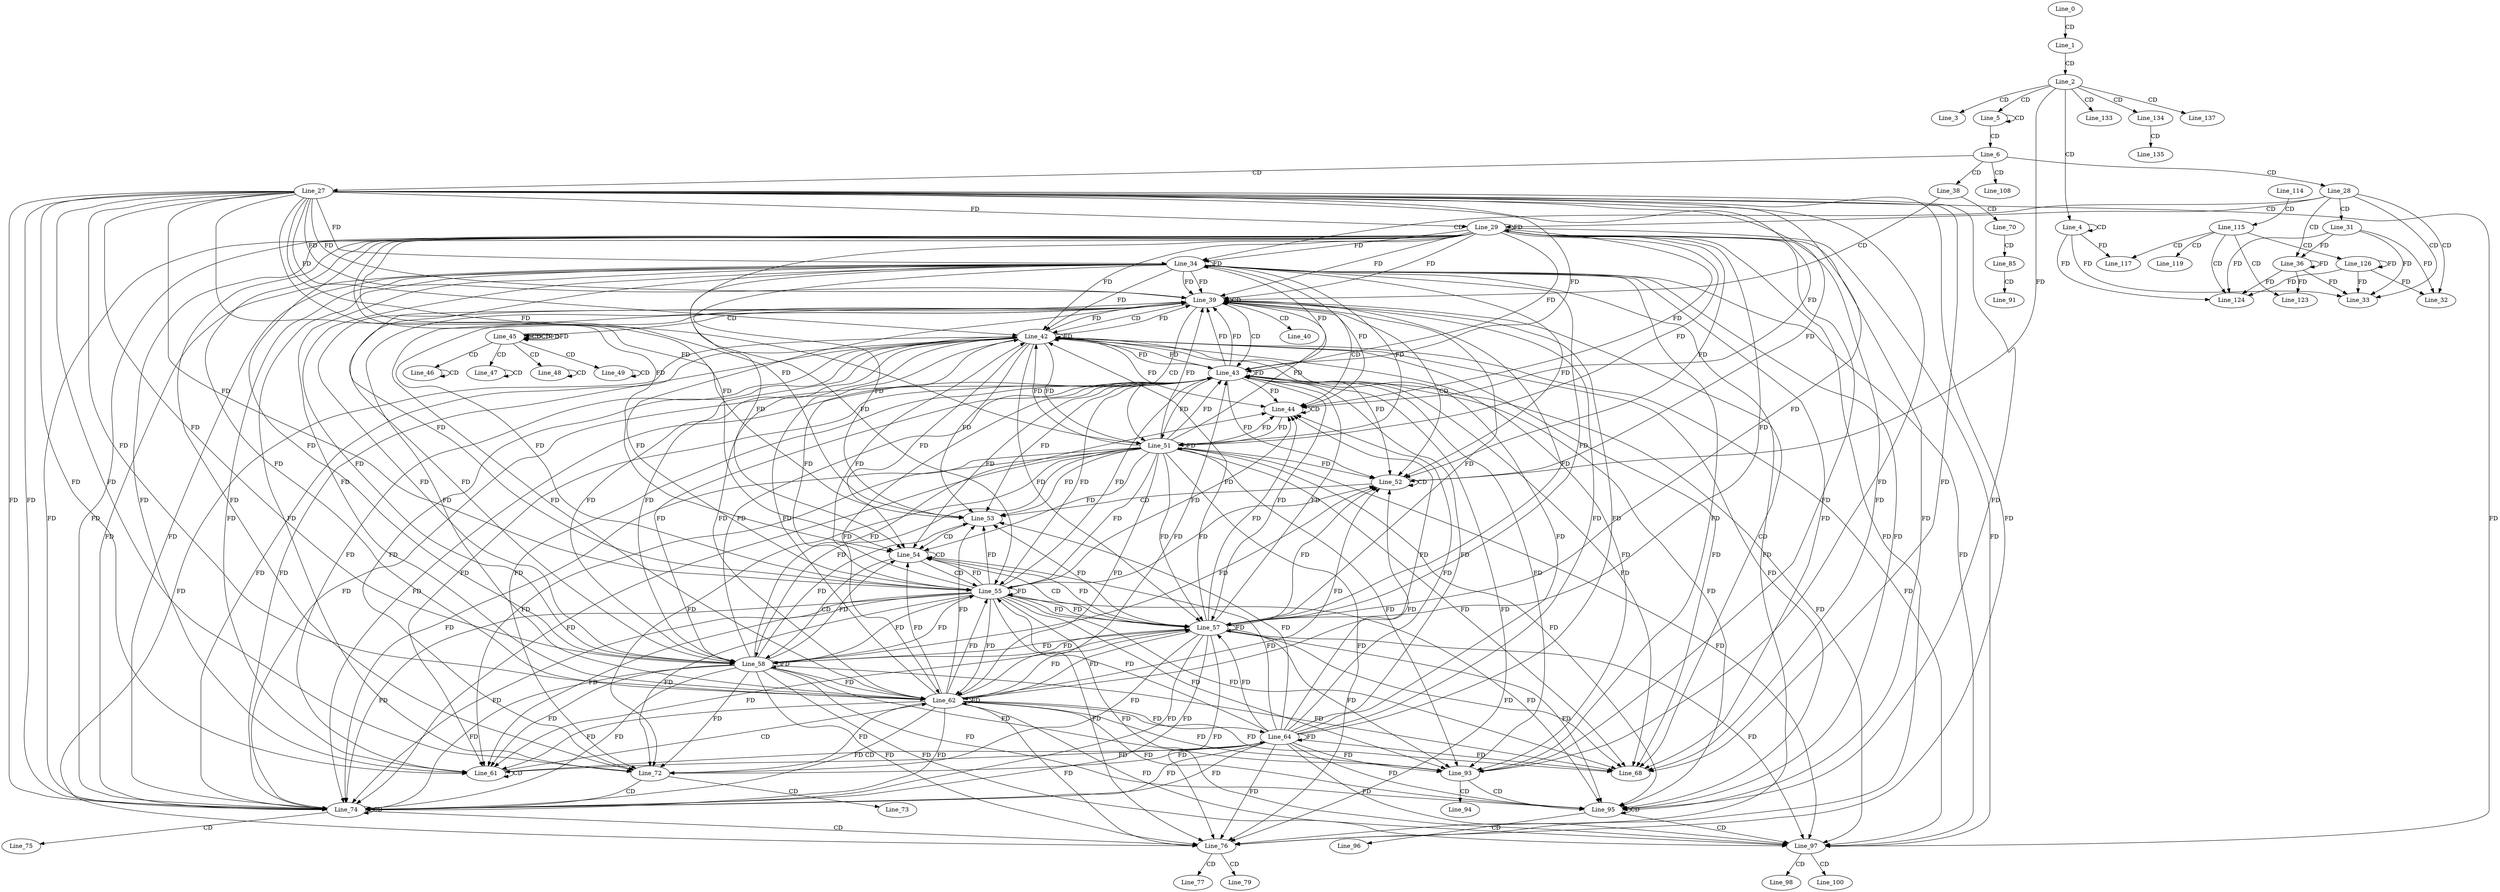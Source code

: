digraph G {
  Line_0;
  Line_1;
  Line_2;
  Line_3;
  Line_4;
  Line_4;
  Line_5;
  Line_6;
  Line_27;
  Line_28;
  Line_29;
  Line_31;
  Line_32;
  Line_33;
  Line_34;
  Line_36;
  Line_38;
  Line_39;
  Line_39;
  Line_40;
  Line_42;
  Line_42;
  Line_43;
  Line_43;
  Line_44;
  Line_44;
  Line_45;
  Line_45;
  Line_45;
  Line_46;
  Line_46;
  Line_47;
  Line_47;
  Line_48;
  Line_48;
  Line_49;
  Line_49;
  Line_51;
  Line_51;
  Line_52;
  Line_52;
  Line_52;
  Line_53;
  Line_53;
  Line_54;
  Line_54;
  Line_54;
  Line_55;
  Line_55;
  Line_57;
  Line_57;
  Line_58;
  Line_58;
  Line_61;
  Line_61;
  Line_61;
  Line_62;
  Line_64;
  Line_64;
  Line_68;
  Line_70;
  Line_72;
  Line_72;
  Line_72;
  Line_73;
  Line_74;
  Line_74;
  Line_75;
  Line_76;
  Line_76;
  Line_77;
  Line_79;
  Line_85;
  Line_91;
  Line_93;
  Line_93;
  Line_93;
  Line_94;
  Line_95;
  Line_95;
  Line_96;
  Line_97;
  Line_97;
  Line_98;
  Line_100;
  Line_108;
  Line_114;
  Line_115;
  Line_117;
  Line_119;
  Line_123;
  Line_124;
  Line_126;
  Line_133;
  Line_134;
  Line_135;
  Line_137;
  Line_0 -> Line_1 [ label="CD" ];
  Line_1 -> Line_2 [ label="CD" ];
  Line_2 -> Line_3 [ label="CD" ];
  Line_2 -> Line_4 [ label="CD" ];
  Line_4 -> Line_4 [ label="CD" ];
  Line_2 -> Line_5 [ label="CD" ];
  Line_5 -> Line_5 [ label="CD" ];
  Line_5 -> Line_6 [ label="CD" ];
  Line_6 -> Line_27 [ label="CD" ];
  Line_6 -> Line_28 [ label="CD" ];
  Line_28 -> Line_29 [ label="CD" ];
  Line_27 -> Line_29 [ label="FD" ];
  Line_29 -> Line_29 [ label="FD" ];
  Line_28 -> Line_31 [ label="CD" ];
  Line_28 -> Line_32 [ label="CD" ];
  Line_31 -> Line_32 [ label="FD" ];
  Line_28 -> Line_33 [ label="CD" ];
  Line_4 -> Line_33 [ label="FD" ];
  Line_31 -> Line_33 [ label="FD" ];
  Line_28 -> Line_34 [ label="CD" ];
  Line_27 -> Line_34 [ label="FD" ];
  Line_29 -> Line_34 [ label="FD" ];
  Line_34 -> Line_34 [ label="FD" ];
  Line_28 -> Line_36 [ label="CD" ];
  Line_31 -> Line_36 [ label="FD" ];
  Line_36 -> Line_36 [ label="FD" ];
  Line_6 -> Line_38 [ label="CD" ];
  Line_38 -> Line_39 [ label="CD" ];
  Line_27 -> Line_39 [ label="FD" ];
  Line_29 -> Line_39 [ label="FD" ];
  Line_34 -> Line_39 [ label="FD" ];
  Line_39 -> Line_39 [ label="CD" ];
  Line_27 -> Line_39 [ label="FD" ];
  Line_29 -> Line_39 [ label="FD" ];
  Line_34 -> Line_39 [ label="FD" ];
  Line_39 -> Line_40 [ label="CD" ];
  Line_39 -> Line_42 [ label="CD" ];
  Line_27 -> Line_42 [ label="FD" ];
  Line_29 -> Line_42 [ label="FD" ];
  Line_34 -> Line_42 [ label="FD" ];
  Line_42 -> Line_42 [ label="FD" ];
  Line_39 -> Line_43 [ label="CD" ];
  Line_27 -> Line_43 [ label="FD" ];
  Line_29 -> Line_43 [ label="FD" ];
  Line_34 -> Line_43 [ label="FD" ];
  Line_42 -> Line_43 [ label="FD" ];
  Line_43 -> Line_43 [ label="FD" ];
  Line_39 -> Line_44 [ label="CD" ];
  Line_44 -> Line_44 [ label="CD" ];
  Line_27 -> Line_44 [ label="FD" ];
  Line_29 -> Line_44 [ label="FD" ];
  Line_34 -> Line_44 [ label="FD" ];
  Line_42 -> Line_44 [ label="FD" ];
  Line_43 -> Line_44 [ label="FD" ];
  Line_39 -> Line_45 [ label="CD" ];
  Line_45 -> Line_45 [ label="CD" ];
  Line_45 -> Line_45 [ label="CD" ];
  Line_45 -> Line_45 [ label="FD" ];
  Line_45 -> Line_46 [ label="CD" ];
  Line_46 -> Line_46 [ label="CD" ];
  Line_45 -> Line_47 [ label="CD" ];
  Line_47 -> Line_47 [ label="CD" ];
  Line_45 -> Line_48 [ label="CD" ];
  Line_48 -> Line_48 [ label="CD" ];
  Line_45 -> Line_49 [ label="CD" ];
  Line_49 -> Line_49 [ label="CD" ];
  Line_39 -> Line_51 [ label="CD" ];
  Line_27 -> Line_51 [ label="FD" ];
  Line_29 -> Line_51 [ label="FD" ];
  Line_34 -> Line_51 [ label="FD" ];
  Line_42 -> Line_51 [ label="FD" ];
  Line_43 -> Line_51 [ label="FD" ];
  Line_51 -> Line_51 [ label="FD" ];
  Line_44 -> Line_51 [ label="FD" ];
  Line_39 -> Line_52 [ label="CD" ];
  Line_2 -> Line_52 [ label="FD" ];
  Line_52 -> Line_52 [ label="CD" ];
  Line_27 -> Line_52 [ label="FD" ];
  Line_29 -> Line_52 [ label="FD" ];
  Line_34 -> Line_52 [ label="FD" ];
  Line_42 -> Line_52 [ label="FD" ];
  Line_43 -> Line_52 [ label="FD" ];
  Line_51 -> Line_52 [ label="FD" ];
  Line_52 -> Line_53 [ label="CD" ];
  Line_27 -> Line_53 [ label="FD" ];
  Line_29 -> Line_53 [ label="FD" ];
  Line_34 -> Line_53 [ label="FD" ];
  Line_42 -> Line_53 [ label="FD" ];
  Line_43 -> Line_53 [ label="FD" ];
  Line_51 -> Line_53 [ label="FD" ];
  Line_53 -> Line_54 [ label="CD" ];
  Line_54 -> Line_54 [ label="CD" ];
  Line_27 -> Line_54 [ label="FD" ];
  Line_29 -> Line_54 [ label="FD" ];
  Line_34 -> Line_54 [ label="FD" ];
  Line_42 -> Line_54 [ label="FD" ];
  Line_43 -> Line_54 [ label="FD" ];
  Line_51 -> Line_54 [ label="FD" ];
  Line_54 -> Line_55 [ label="CD" ];
  Line_27 -> Line_55 [ label="FD" ];
  Line_29 -> Line_55 [ label="FD" ];
  Line_34 -> Line_55 [ label="FD" ];
  Line_42 -> Line_55 [ label="FD" ];
  Line_43 -> Line_55 [ label="FD" ];
  Line_51 -> Line_55 [ label="FD" ];
  Line_55 -> Line_55 [ label="FD" ];
  Line_54 -> Line_57 [ label="CD" ];
  Line_27 -> Line_57 [ label="FD" ];
  Line_29 -> Line_57 [ label="FD" ];
  Line_34 -> Line_57 [ label="FD" ];
  Line_42 -> Line_57 [ label="FD" ];
  Line_43 -> Line_57 [ label="FD" ];
  Line_51 -> Line_57 [ label="FD" ];
  Line_55 -> Line_57 [ label="FD" ];
  Line_57 -> Line_57 [ label="FD" ];
  Line_54 -> Line_58 [ label="CD" ];
  Line_27 -> Line_58 [ label="FD" ];
  Line_29 -> Line_58 [ label="FD" ];
  Line_34 -> Line_58 [ label="FD" ];
  Line_42 -> Line_58 [ label="FD" ];
  Line_43 -> Line_58 [ label="FD" ];
  Line_51 -> Line_58 [ label="FD" ];
  Line_55 -> Line_58 [ label="FD" ];
  Line_57 -> Line_58 [ label="FD" ];
  Line_58 -> Line_58 [ label="FD" ];
  Line_61 -> Line_61 [ label="CD" ];
  Line_27 -> Line_61 [ label="FD" ];
  Line_29 -> Line_61 [ label="FD" ];
  Line_34 -> Line_61 [ label="FD" ];
  Line_42 -> Line_61 [ label="FD" ];
  Line_43 -> Line_61 [ label="FD" ];
  Line_51 -> Line_61 [ label="FD" ];
  Line_55 -> Line_61 [ label="FD" ];
  Line_57 -> Line_61 [ label="FD" ];
  Line_58 -> Line_61 [ label="FD" ];
  Line_61 -> Line_62 [ label="CD" ];
  Line_27 -> Line_62 [ label="FD" ];
  Line_29 -> Line_62 [ label="FD" ];
  Line_34 -> Line_62 [ label="FD" ];
  Line_42 -> Line_62 [ label="FD" ];
  Line_43 -> Line_62 [ label="FD" ];
  Line_51 -> Line_62 [ label="FD" ];
  Line_55 -> Line_62 [ label="FD" ];
  Line_57 -> Line_62 [ label="FD" ];
  Line_58 -> Line_62 [ label="FD" ];
  Line_62 -> Line_62 [ label="FD" ];
  Line_61 -> Line_64 [ label="CD" ];
  Line_62 -> Line_64 [ label="FD" ];
  Line_64 -> Line_64 [ label="FD" ];
  Line_39 -> Line_68 [ label="CD" ];
  Line_27 -> Line_68 [ label="FD" ];
  Line_29 -> Line_68 [ label="FD" ];
  Line_34 -> Line_68 [ label="FD" ];
  Line_42 -> Line_68 [ label="FD" ];
  Line_43 -> Line_68 [ label="FD" ];
  Line_51 -> Line_68 [ label="FD" ];
  Line_55 -> Line_68 [ label="FD" ];
  Line_57 -> Line_68 [ label="FD" ];
  Line_58 -> Line_68 [ label="FD" ];
  Line_62 -> Line_68 [ label="FD" ];
  Line_64 -> Line_68 [ label="FD" ];
  Line_38 -> Line_70 [ label="CD" ];
  Line_27 -> Line_72 [ label="FD" ];
  Line_29 -> Line_72 [ label="FD" ];
  Line_34 -> Line_72 [ label="FD" ];
  Line_42 -> Line_72 [ label="FD" ];
  Line_43 -> Line_72 [ label="FD" ];
  Line_51 -> Line_72 [ label="FD" ];
  Line_55 -> Line_72 [ label="FD" ];
  Line_57 -> Line_72 [ label="FD" ];
  Line_58 -> Line_72 [ label="FD" ];
  Line_62 -> Line_72 [ label="FD" ];
  Line_64 -> Line_72 [ label="FD" ];
  Line_72 -> Line_73 [ label="CD" ];
  Line_72 -> Line_74 [ label="CD" ];
  Line_27 -> Line_74 [ label="FD" ];
  Line_29 -> Line_74 [ label="FD" ];
  Line_34 -> Line_74 [ label="FD" ];
  Line_42 -> Line_74 [ label="FD" ];
  Line_43 -> Line_74 [ label="FD" ];
  Line_51 -> Line_74 [ label="FD" ];
  Line_55 -> Line_74 [ label="FD" ];
  Line_57 -> Line_74 [ label="FD" ];
  Line_58 -> Line_74 [ label="FD" ];
  Line_62 -> Line_74 [ label="FD" ];
  Line_64 -> Line_74 [ label="FD" ];
  Line_74 -> Line_74 [ label="CD" ];
  Line_27 -> Line_74 [ label="FD" ];
  Line_29 -> Line_74 [ label="FD" ];
  Line_34 -> Line_74 [ label="FD" ];
  Line_42 -> Line_74 [ label="FD" ];
  Line_43 -> Line_74 [ label="FD" ];
  Line_51 -> Line_74 [ label="FD" ];
  Line_55 -> Line_74 [ label="FD" ];
  Line_57 -> Line_74 [ label="FD" ];
  Line_58 -> Line_74 [ label="FD" ];
  Line_62 -> Line_74 [ label="FD" ];
  Line_64 -> Line_74 [ label="FD" ];
  Line_74 -> Line_75 [ label="CD" ];
  Line_74 -> Line_76 [ label="CD" ];
  Line_27 -> Line_76 [ label="FD" ];
  Line_29 -> Line_76 [ label="FD" ];
  Line_34 -> Line_76 [ label="FD" ];
  Line_42 -> Line_76 [ label="FD" ];
  Line_43 -> Line_76 [ label="FD" ];
  Line_51 -> Line_76 [ label="FD" ];
  Line_55 -> Line_76 [ label="FD" ];
  Line_57 -> Line_76 [ label="FD" ];
  Line_58 -> Line_76 [ label="FD" ];
  Line_62 -> Line_76 [ label="FD" ];
  Line_64 -> Line_76 [ label="FD" ];
  Line_76 -> Line_77 [ label="CD" ];
  Line_76 -> Line_79 [ label="CD" ];
  Line_70 -> Line_85 [ label="CD" ];
  Line_85 -> Line_91 [ label="CD" ];
  Line_27 -> Line_93 [ label="FD" ];
  Line_29 -> Line_93 [ label="FD" ];
  Line_34 -> Line_93 [ label="FD" ];
  Line_42 -> Line_93 [ label="FD" ];
  Line_43 -> Line_93 [ label="FD" ];
  Line_51 -> Line_93 [ label="FD" ];
  Line_55 -> Line_93 [ label="FD" ];
  Line_57 -> Line_93 [ label="FD" ];
  Line_58 -> Line_93 [ label="FD" ];
  Line_62 -> Line_93 [ label="FD" ];
  Line_64 -> Line_93 [ label="FD" ];
  Line_93 -> Line_94 [ label="CD" ];
  Line_93 -> Line_95 [ label="CD" ];
  Line_95 -> Line_95 [ label="CD" ];
  Line_27 -> Line_95 [ label="FD" ];
  Line_29 -> Line_95 [ label="FD" ];
  Line_34 -> Line_95 [ label="FD" ];
  Line_42 -> Line_95 [ label="FD" ];
  Line_43 -> Line_95 [ label="FD" ];
  Line_51 -> Line_95 [ label="FD" ];
  Line_55 -> Line_95 [ label="FD" ];
  Line_57 -> Line_95 [ label="FD" ];
  Line_58 -> Line_95 [ label="FD" ];
  Line_62 -> Line_95 [ label="FD" ];
  Line_64 -> Line_95 [ label="FD" ];
  Line_95 -> Line_96 [ label="CD" ];
  Line_95 -> Line_97 [ label="CD" ];
  Line_27 -> Line_97 [ label="FD" ];
  Line_29 -> Line_97 [ label="FD" ];
  Line_34 -> Line_97 [ label="FD" ];
  Line_42 -> Line_97 [ label="FD" ];
  Line_43 -> Line_97 [ label="FD" ];
  Line_51 -> Line_97 [ label="FD" ];
  Line_55 -> Line_97 [ label="FD" ];
  Line_57 -> Line_97 [ label="FD" ];
  Line_58 -> Line_97 [ label="FD" ];
  Line_62 -> Line_97 [ label="FD" ];
  Line_64 -> Line_97 [ label="FD" ];
  Line_97 -> Line_98 [ label="CD" ];
  Line_97 -> Line_100 [ label="CD" ];
  Line_6 -> Line_108 [ label="CD" ];
  Line_114 -> Line_115 [ label="CD" ];
  Line_115 -> Line_117 [ label="CD" ];
  Line_4 -> Line_117 [ label="FD" ];
  Line_115 -> Line_119 [ label="CD" ];
  Line_115 -> Line_123 [ label="CD" ];
  Line_36 -> Line_123 [ label="FD" ];
  Line_115 -> Line_124 [ label="CD" ];
  Line_4 -> Line_124 [ label="FD" ];
  Line_31 -> Line_124 [ label="FD" ];
  Line_36 -> Line_124 [ label="FD" ];
  Line_115 -> Line_126 [ label="CD" ];
  Line_126 -> Line_126 [ label="FD" ];
  Line_2 -> Line_133 [ label="CD" ];
  Line_2 -> Line_134 [ label="CD" ];
  Line_134 -> Line_135 [ label="CD" ];
  Line_2 -> Line_137 [ label="CD" ];
  Line_126 -> Line_32 [ label="FD" ];
  Line_36 -> Line_33 [ label="FD" ];
  Line_126 -> Line_33 [ label="FD" ];
  Line_42 -> Line_39 [ label="FD" ];
  Line_43 -> Line_39 [ label="FD" ];
  Line_51 -> Line_39 [ label="FD" ];
  Line_55 -> Line_39 [ label="FD" ];
  Line_57 -> Line_39 [ label="FD" ];
  Line_58 -> Line_39 [ label="FD" ];
  Line_62 -> Line_39 [ label="FD" ];
  Line_64 -> Line_39 [ label="FD" ];
  Line_42 -> Line_39 [ label="FD" ];
  Line_43 -> Line_39 [ label="FD" ];
  Line_51 -> Line_39 [ label="FD" ];
  Line_55 -> Line_39 [ label="FD" ];
  Line_57 -> Line_39 [ label="FD" ];
  Line_58 -> Line_39 [ label="FD" ];
  Line_62 -> Line_39 [ label="FD" ];
  Line_64 -> Line_39 [ label="FD" ];
  Line_43 -> Line_42 [ label="FD" ];
  Line_51 -> Line_42 [ label="FD" ];
  Line_55 -> Line_42 [ label="FD" ];
  Line_57 -> Line_42 [ label="FD" ];
  Line_58 -> Line_42 [ label="FD" ];
  Line_62 -> Line_42 [ label="FD" ];
  Line_64 -> Line_42 [ label="FD" ];
  Line_51 -> Line_43 [ label="FD" ];
  Line_55 -> Line_43 [ label="FD" ];
  Line_57 -> Line_43 [ label="FD" ];
  Line_58 -> Line_43 [ label="FD" ];
  Line_62 -> Line_43 [ label="FD" ];
  Line_64 -> Line_43 [ label="FD" ];
  Line_51 -> Line_44 [ label="FD" ];
  Line_55 -> Line_44 [ label="FD" ];
  Line_57 -> Line_44 [ label="FD" ];
  Line_58 -> Line_44 [ label="FD" ];
  Line_62 -> Line_44 [ label="FD" ];
  Line_64 -> Line_44 [ label="FD" ];
  Line_55 -> Line_52 [ label="FD" ];
  Line_57 -> Line_52 [ label="FD" ];
  Line_58 -> Line_52 [ label="FD" ];
  Line_62 -> Line_52 [ label="FD" ];
  Line_64 -> Line_52 [ label="FD" ];
  Line_55 -> Line_53 [ label="FD" ];
  Line_57 -> Line_53 [ label="FD" ];
  Line_58 -> Line_53 [ label="FD" ];
  Line_62 -> Line_53 [ label="FD" ];
  Line_64 -> Line_53 [ label="FD" ];
  Line_55 -> Line_54 [ label="FD" ];
  Line_57 -> Line_54 [ label="FD" ];
  Line_58 -> Line_54 [ label="FD" ];
  Line_62 -> Line_54 [ label="FD" ];
  Line_64 -> Line_54 [ label="FD" ];
  Line_57 -> Line_55 [ label="FD" ];
  Line_58 -> Line_55 [ label="FD" ];
  Line_62 -> Line_55 [ label="FD" ];
  Line_64 -> Line_55 [ label="FD" ];
  Line_58 -> Line_57 [ label="FD" ];
  Line_62 -> Line_57 [ label="FD" ];
  Line_64 -> Line_57 [ label="FD" ];
  Line_62 -> Line_61 [ label="FD" ];
  Line_64 -> Line_61 [ label="FD" ];
  Line_126 -> Line_124 [ label="FD" ];
  Line_45 -> Line_45 [ label="FD" ];
}
